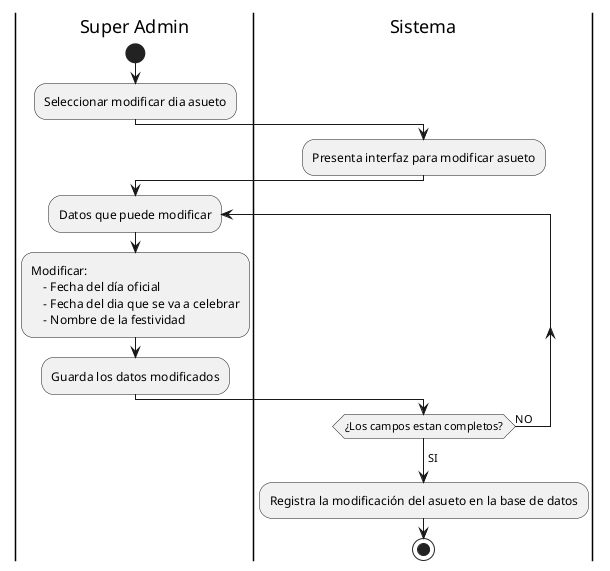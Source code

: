 @startuml CU06 - Superadmin Modifica dia feriado
|Super Admin|
start
:Seleccionar modificar dia asueto;
|Sistema|
:Presenta interfaz para modificar asueto;
|Super Admin|
repeat:Datos que puede modificar;
:Modificar:
    - Fecha del día oficial
    - Fecha del dia que se va a celebrar
    - Nombre de la festividad;
:Guarda los datos modificados;
|Sistema|
repeat while (¿Los campos estan completos?) is (NO)
->SI;
:Registra la modificación del asueto en la base de datos;
stop
@enduml